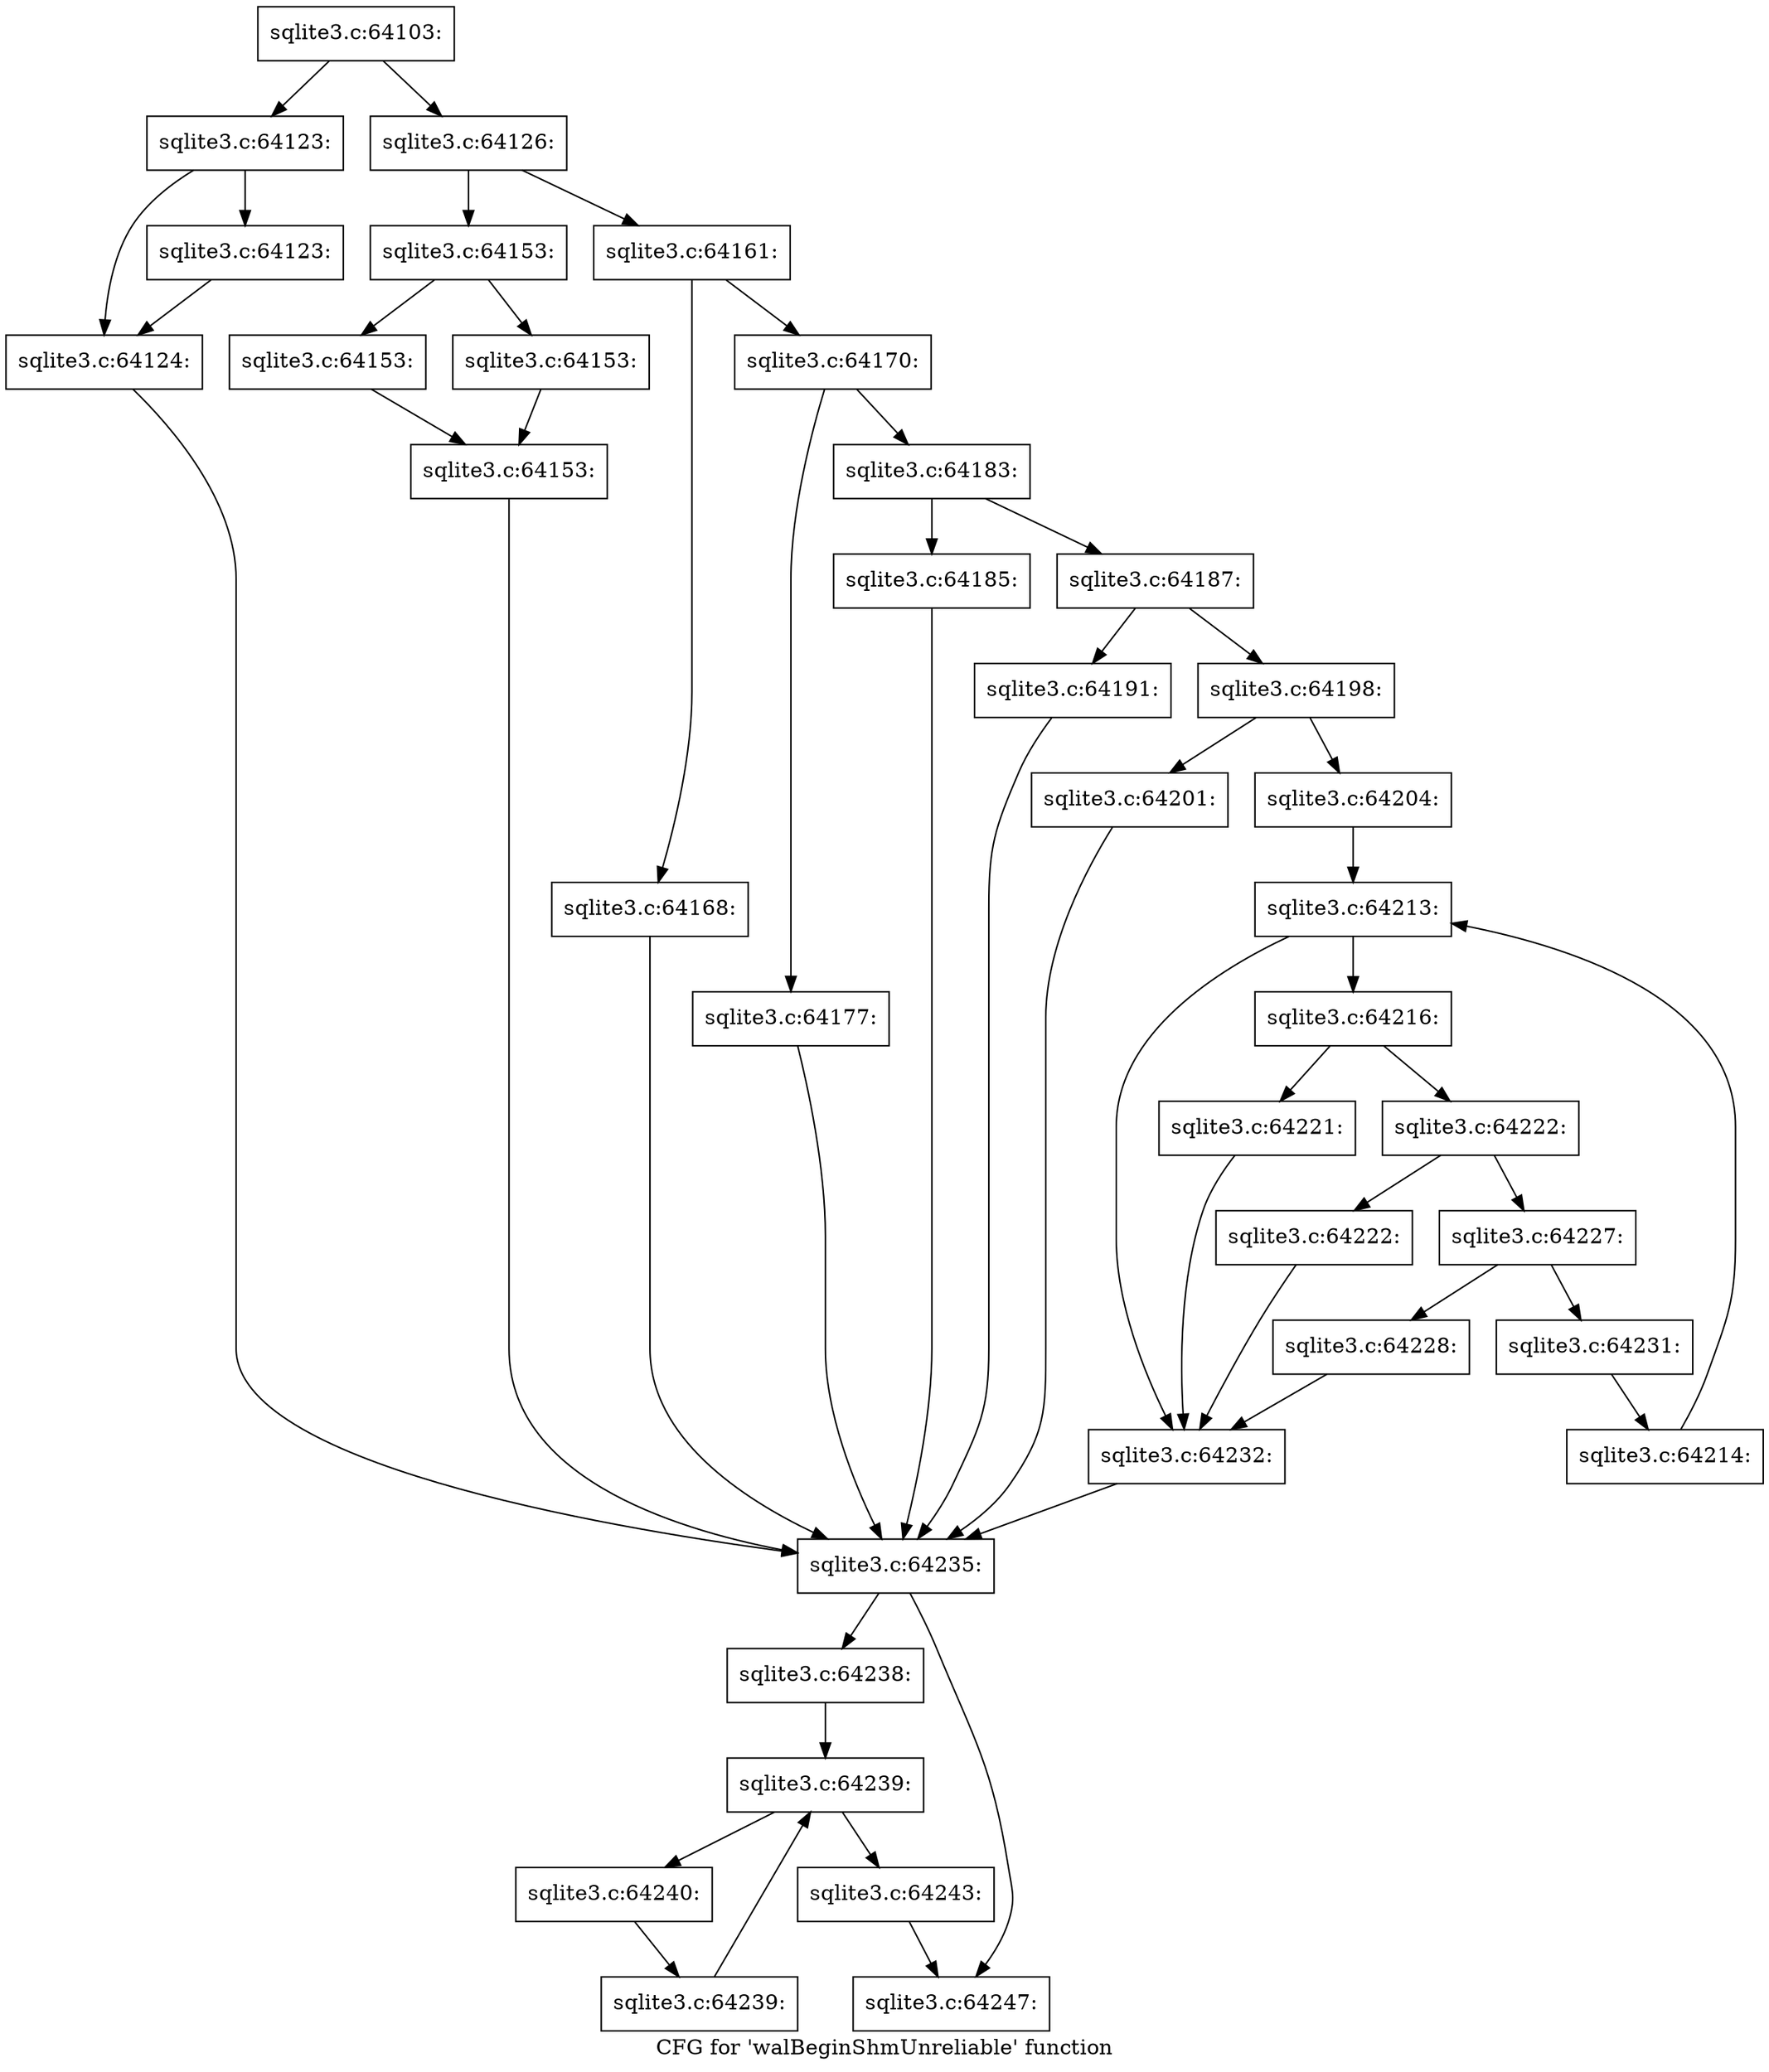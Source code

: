 digraph "CFG for 'walBeginShmUnreliable' function" {
	label="CFG for 'walBeginShmUnreliable' function";

	Node0x55c0f7430840 [shape=record,label="{sqlite3.c:64103:}"];
	Node0x55c0f7430840 -> Node0x55c0f7434640;
	Node0x55c0f7430840 -> Node0x55c0f7434690;
	Node0x55c0f7434640 [shape=record,label="{sqlite3.c:64123:}"];
	Node0x55c0f7434640 -> Node0x55c0f7434aa0;
	Node0x55c0f7434640 -> Node0x55c0f7434af0;
	Node0x55c0f7434aa0 [shape=record,label="{sqlite3.c:64123:}"];
	Node0x55c0f7434aa0 -> Node0x55c0f7434af0;
	Node0x55c0f7434af0 [shape=record,label="{sqlite3.c:64124:}"];
	Node0x55c0f7434af0 -> Node0x55c0f7435710;
	Node0x55c0f7434690 [shape=record,label="{sqlite3.c:64126:}"];
	Node0x55c0f7434690 -> Node0x55c0f7435e60;
	Node0x55c0f7434690 -> Node0x55c0f7436010;
	Node0x55c0f7435e60 [shape=record,label="{sqlite3.c:64153:}"];
	Node0x55c0f7435e60 -> Node0x55c0f7436440;
	Node0x55c0f7435e60 -> Node0x55c0f7436490;
	Node0x55c0f7436440 [shape=record,label="{sqlite3.c:64153:}"];
	Node0x55c0f7436440 -> Node0x55c0f74364e0;
	Node0x55c0f7436490 [shape=record,label="{sqlite3.c:64153:}"];
	Node0x55c0f7436490 -> Node0x55c0f74364e0;
	Node0x55c0f74364e0 [shape=record,label="{sqlite3.c:64153:}"];
	Node0x55c0f74364e0 -> Node0x55c0f7435710;
	Node0x55c0f7436010 [shape=record,label="{sqlite3.c:64161:}"];
	Node0x55c0f7436010 -> Node0x55c0f7437540;
	Node0x55c0f7436010 -> Node0x55c0f7437590;
	Node0x55c0f7437540 [shape=record,label="{sqlite3.c:64168:}"];
	Node0x55c0f7437540 -> Node0x55c0f7435710;
	Node0x55c0f7437590 [shape=record,label="{sqlite3.c:64170:}"];
	Node0x55c0f7437590 -> Node0x55c0f7437a60;
	Node0x55c0f7437590 -> Node0x55c0f7437ab0;
	Node0x55c0f7437a60 [shape=record,label="{sqlite3.c:64177:}"];
	Node0x55c0f7437a60 -> Node0x55c0f7435710;
	Node0x55c0f7437ab0 [shape=record,label="{sqlite3.c:64183:}"];
	Node0x55c0f7437ab0 -> Node0x55c0f7438d30;
	Node0x55c0f7437ab0 -> Node0x55c0f7438d80;
	Node0x55c0f7438d30 [shape=record,label="{sqlite3.c:64185:}"];
	Node0x55c0f7438d30 -> Node0x55c0f7435710;
	Node0x55c0f7438d80 [shape=record,label="{sqlite3.c:64187:}"];
	Node0x55c0f7438d80 -> Node0x55c0f7439250;
	Node0x55c0f7438d80 -> Node0x55c0f74392a0;
	Node0x55c0f7439250 [shape=record,label="{sqlite3.c:64191:}"];
	Node0x55c0f7439250 -> Node0x55c0f7435710;
	Node0x55c0f74392a0 [shape=record,label="{sqlite3.c:64198:}"];
	Node0x55c0f74392a0 -> Node0x55c0f743a4b0;
	Node0x55c0f74392a0 -> Node0x55c0f743a500;
	Node0x55c0f743a4b0 [shape=record,label="{sqlite3.c:64201:}"];
	Node0x55c0f743a4b0 -> Node0x55c0f7435710;
	Node0x55c0f743a500 [shape=record,label="{sqlite3.c:64204:}"];
	Node0x55c0f743a500 -> Node0x55c0f743c1f0;
	Node0x55c0f743c1f0 [shape=record,label="{sqlite3.c:64213:}"];
	Node0x55c0f743c1f0 -> Node0x55c0f743c410;
	Node0x55c0f743c1f0 -> Node0x55c0f743b890;
	Node0x55c0f743c410 [shape=record,label="{sqlite3.c:64216:}"];
	Node0x55c0f743c410 -> Node0x55c0f743d5d0;
	Node0x55c0f743c410 -> Node0x55c0f743d620;
	Node0x55c0f743d5d0 [shape=record,label="{sqlite3.c:64221:}"];
	Node0x55c0f743d5d0 -> Node0x55c0f743b890;
	Node0x55c0f743d620 [shape=record,label="{sqlite3.c:64222:}"];
	Node0x55c0f743d620 -> Node0x55c0f743da70;
	Node0x55c0f743d620 -> Node0x55c0f743da20;
	Node0x55c0f743da20 [shape=record,label="{sqlite3.c:64222:}"];
	Node0x55c0f743da20 -> Node0x55c0f743b890;
	Node0x55c0f743da70 [shape=record,label="{sqlite3.c:64227:}"];
	Node0x55c0f743da70 -> Node0x55c0f743dd90;
	Node0x55c0f743da70 -> Node0x55c0f743e0c0;
	Node0x55c0f743dd90 [shape=record,label="{sqlite3.c:64228:}"];
	Node0x55c0f743dd90 -> Node0x55c0f743b890;
	Node0x55c0f743e0c0 [shape=record,label="{sqlite3.c:64231:}"];
	Node0x55c0f743e0c0 -> Node0x55c0f743c380;
	Node0x55c0f743c380 [shape=record,label="{sqlite3.c:64214:}"];
	Node0x55c0f743c380 -> Node0x55c0f743c1f0;
	Node0x55c0f743b890 [shape=record,label="{sqlite3.c:64232:}"];
	Node0x55c0f743b890 -> Node0x55c0f7435710;
	Node0x55c0f7435710 [shape=record,label="{sqlite3.c:64235:}"];
	Node0x55c0f7435710 -> Node0x55c0f743fa00;
	Node0x55c0f7435710 -> Node0x55c0f743fa50;
	Node0x55c0f743fa00 [shape=record,label="{sqlite3.c:64238:}"];
	Node0x55c0f743fa00 -> Node0x55c0f7440220;
	Node0x55c0f7440220 [shape=record,label="{sqlite3.c:64239:}"];
	Node0x55c0f7440220 -> Node0x55c0f7440440;
	Node0x55c0f7440220 -> Node0x55c0f7440070;
	Node0x55c0f7440440 [shape=record,label="{sqlite3.c:64240:}"];
	Node0x55c0f7440440 -> Node0x55c0f74403b0;
	Node0x55c0f74403b0 [shape=record,label="{sqlite3.c:64239:}"];
	Node0x55c0f74403b0 -> Node0x55c0f7440220;
	Node0x55c0f7440070 [shape=record,label="{sqlite3.c:64243:}"];
	Node0x55c0f7440070 -> Node0x55c0f743fa50;
	Node0x55c0f743fa50 [shape=record,label="{sqlite3.c:64247:}"];
}
